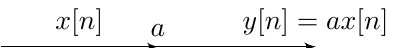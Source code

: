 \documentclass{standalone}
\usepackage{tikz}
\usetikzlibrary{calc}
\usetikzlibrary{positioning}
\usetikzlibrary{shapes,arrows,decorations.pathreplacing,decorations.markings}
\tikzstyle{block} = [draw, fill=gray!20, rectangle]
\tikzstyle{sum} = [draw, fill=gray!20, circle, node distance=1cm]
\tikzstyle{input} = [coordinate]
\tikzstyle{output} = [coordinate]
\tikzstyle{pinstyle} = [pin edge={to-,thin,black}]
\usepackage{pgfplots}
 \pgfplotsset{compat=1.13}
 \usepackage{transparent}

\begin{document}
\begin{tikzpicture}[auto, node distance=2cm,>=latex',scale=1, every node/.style={transform shape}]
  \node [input, name=input] at (0,0) {};
  \node [output, name=system] at (2,0) {};
  \node [output, name=output] at (4,0) {};
  \draw [draw,->] (input) -- node {$x[n]$} (system);
  \draw [draw,->] (system) -- node[pos=1] {$y[n] = ax[n]$} (output);
  \draw [->] (input) -- node {$a$} (output);
\end{tikzpicture}

\end{document}

